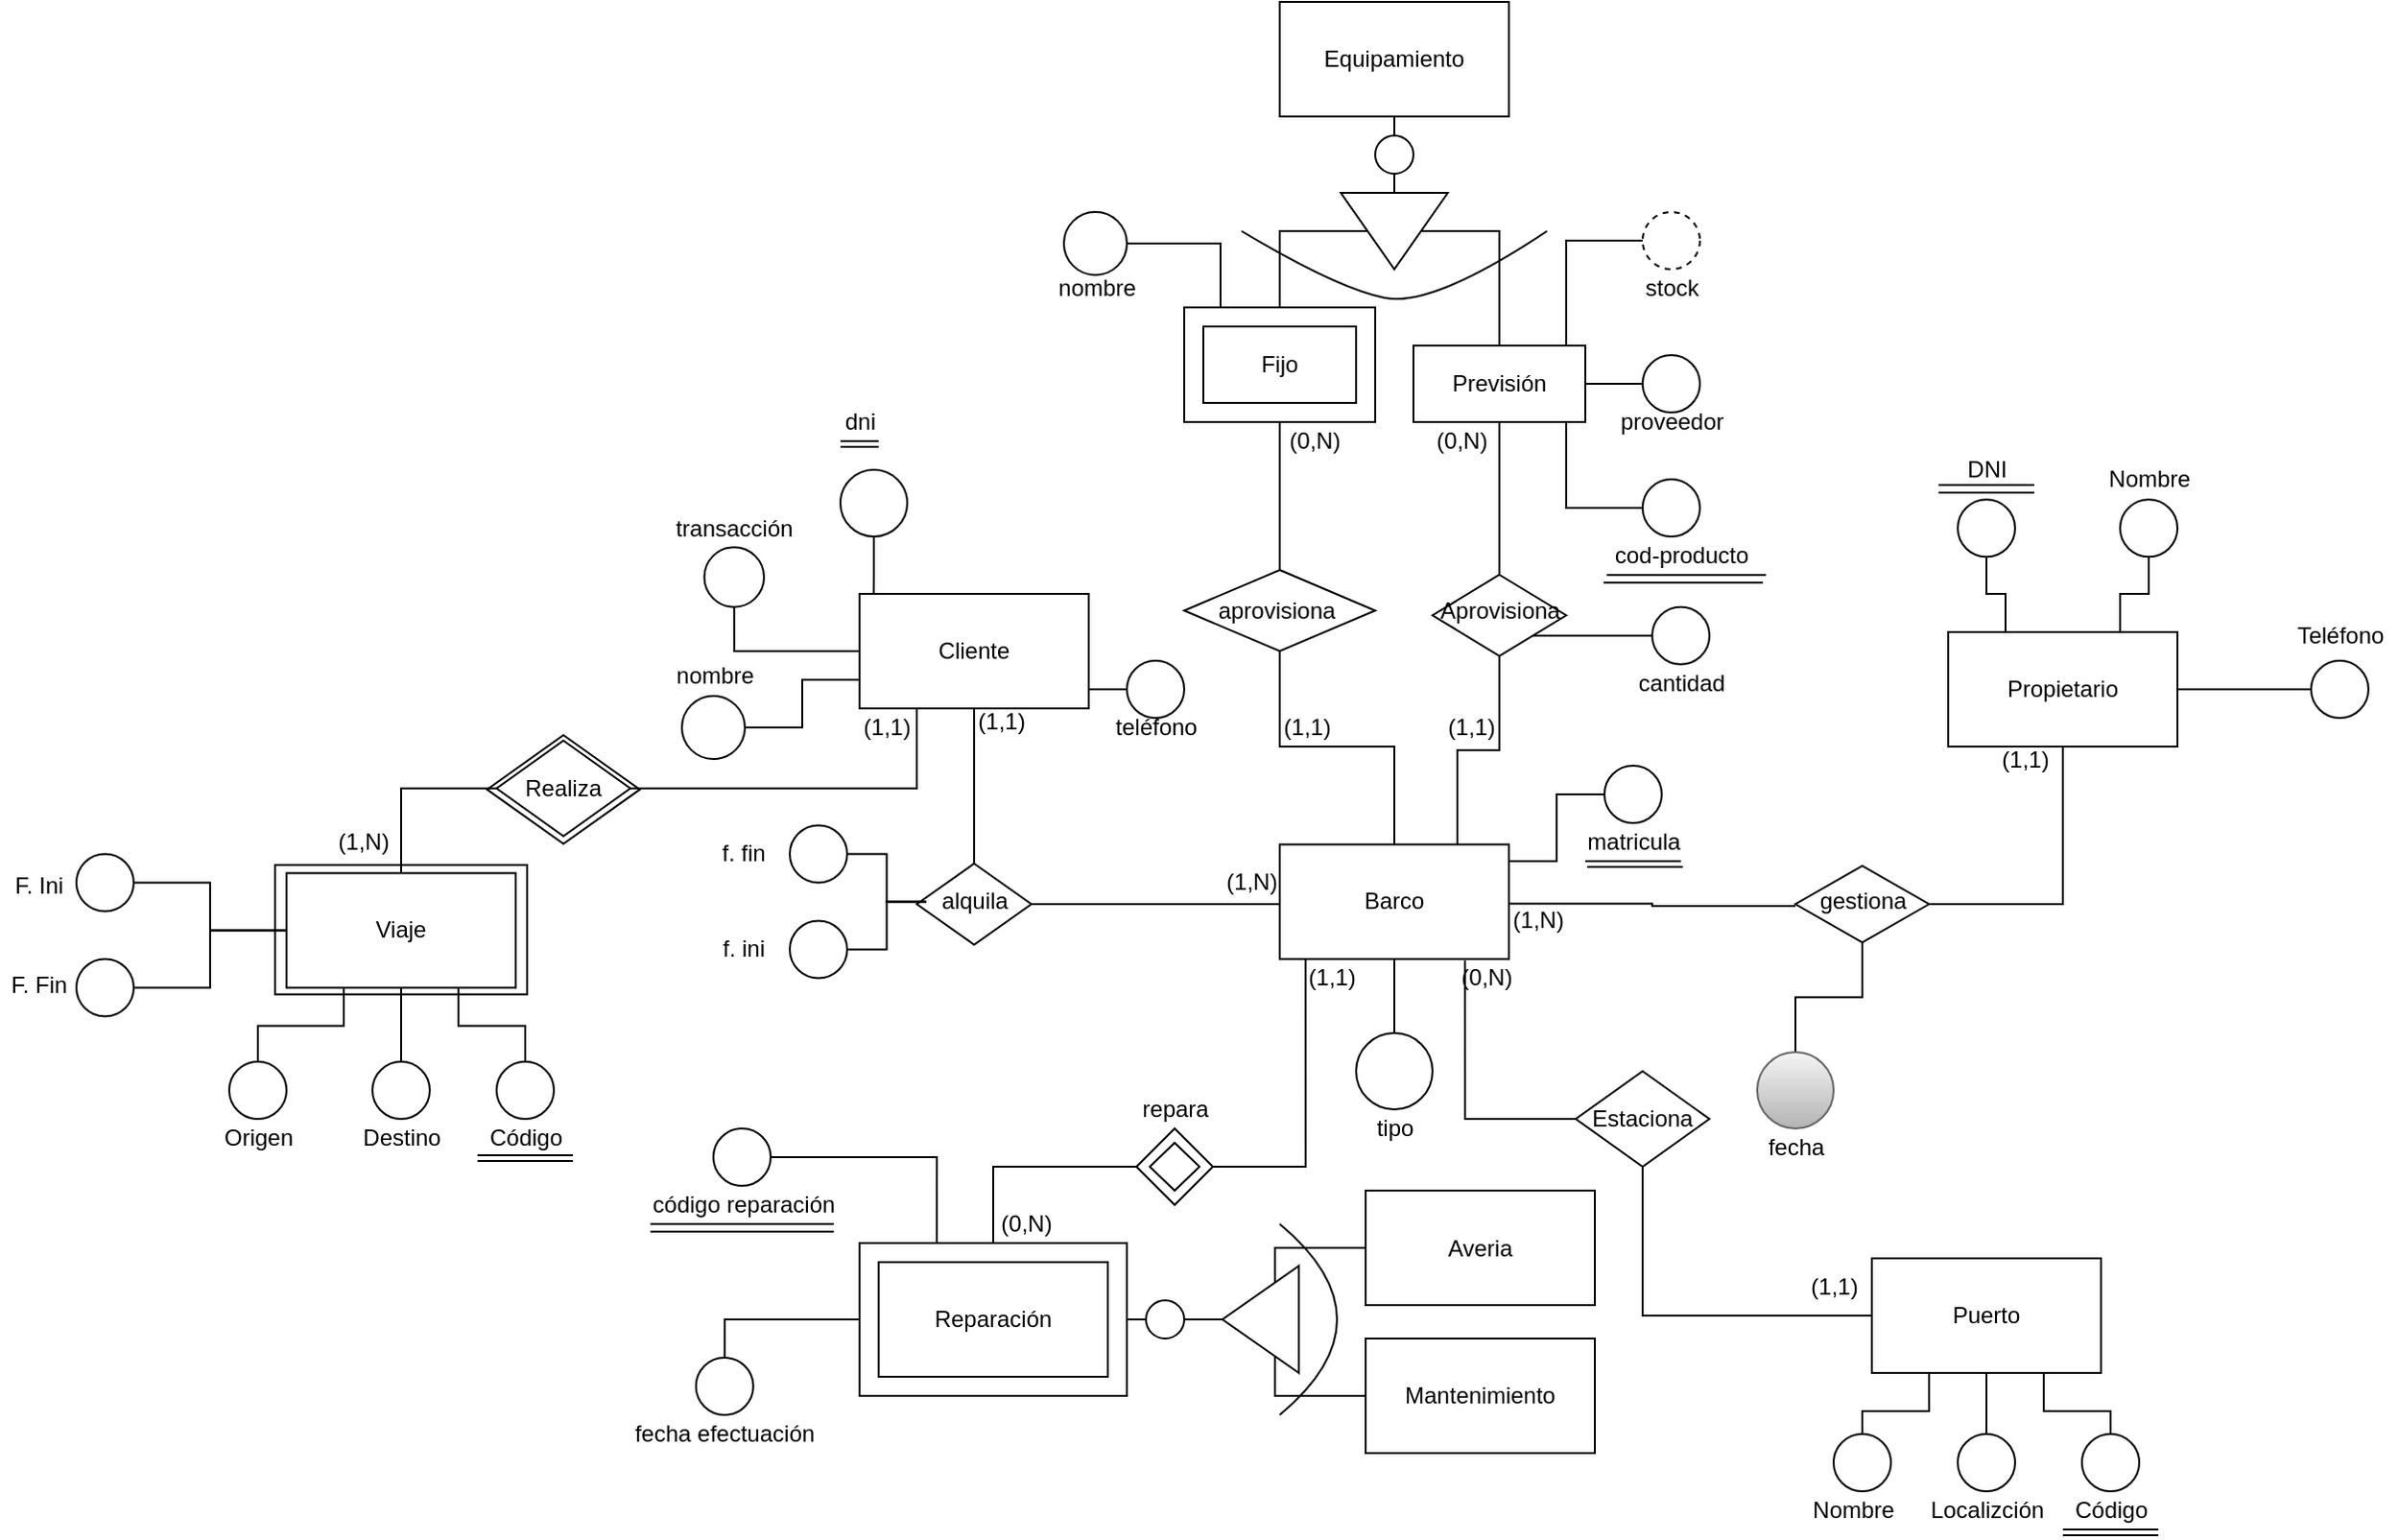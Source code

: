 <mxfile version="13.8.8" type="device"><diagram id="V2XY22XSM2GzFOpsWh5g" name="Page-1"><mxGraphModel dx="2377" dy="866" grid="1" gridSize="10" guides="1" tooltips="1" connect="1" arrows="1" fold="1" page="1" pageScale="1" pageWidth="827" pageHeight="1169" math="0" shadow="0"><root><mxCell id="0"/><mxCell id="1" parent="0"/><mxCell id="9GlWqDFiv52rF68RGusp-55" style="edgeStyle=orthogonalEdgeStyle;rounded=0;orthogonalLoop=1;jettySize=auto;html=1;entryX=0;entryY=0.5;entryDx=0;entryDy=0;endArrow=none;endFill=0;" parent="1" source="9GlWqDFiv52rF68RGusp-1" target="9GlWqDFiv52rF68RGusp-49" edge="1"><mxGeometry relative="1" as="geometry"><Array as="points"><mxPoint x="485" y="530"/><mxPoint x="485" y="495"/></Array></mxGeometry></mxCell><mxCell id="OhiKnEUYNvz8X-jeGnXg-2" style="edgeStyle=orthogonalEdgeStyle;rounded=0;orthogonalLoop=1;jettySize=auto;html=1;entryX=0.5;entryY=1;entryDx=0;entryDy=0;endArrow=none;endFill=0;" edge="1" parent="1"><mxGeometry relative="1" as="geometry"><mxPoint x="460" y="552.3" as="sourcePoint"/><mxPoint x="610" y="553.5" as="targetPoint"/><Array as="points"><mxPoint x="535" y="552"/><mxPoint x="535" y="554"/></Array></mxGeometry></mxCell><mxCell id="OhiKnEUYNvz8X-jeGnXg-5" style="edgeStyle=orthogonalEdgeStyle;rounded=0;orthogonalLoop=1;jettySize=auto;html=1;entryX=1;entryY=0.5;entryDx=0;entryDy=0;endArrow=none;endFill=0;" edge="1" parent="1" source="9GlWqDFiv52rF68RGusp-1" target="9GlWqDFiv52rF68RGusp-76"><mxGeometry relative="1" as="geometry"><Array as="points"><mxPoint x="275" y="553"/></Array></mxGeometry></mxCell><mxCell id="9GlWqDFiv52rF68RGusp-1" value="Barco" style="rounded=0;whiteSpace=wrap;html=1;" parent="1" vertex="1"><mxGeometry x="340" y="521.25" width="120" height="60" as="geometry"/></mxCell><mxCell id="9GlWqDFiv52rF68RGusp-11" style="edgeStyle=orthogonalEdgeStyle;rounded=0;orthogonalLoop=1;jettySize=auto;html=1;entryX=0;entryY=0.5;entryDx=0;entryDy=0;endArrow=none;endFill=0;" parent="1" source="9GlWqDFiv52rF68RGusp-4" target="9GlWqDFiv52rF68RGusp-9" edge="1"><mxGeometry relative="1" as="geometry"/></mxCell><mxCell id="9GlWqDFiv52rF68RGusp-4" value="Equipamiento" style="rounded=0;whiteSpace=wrap;html=1;" parent="1" vertex="1"><mxGeometry x="340" y="80" width="120" height="60" as="geometry"/></mxCell><mxCell id="9GlWqDFiv52rF68RGusp-5" value="Fijo" style="rounded=0;whiteSpace=wrap;html=1;" parent="1" vertex="1"><mxGeometry x="300" y="250" width="80" height="40" as="geometry"/></mxCell><mxCell id="9GlWqDFiv52rF68RGusp-25" style="edgeStyle=orthogonalEdgeStyle;curved=1;rounded=0;orthogonalLoop=1;jettySize=auto;html=1;entryX=0;entryY=0.5;entryDx=0;entryDy=0;endArrow=none;endFill=0;" parent="1" source="9GlWqDFiv52rF68RGusp-6" target="9GlWqDFiv52rF68RGusp-20" edge="1"><mxGeometry relative="1" as="geometry"/></mxCell><mxCell id="9GlWqDFiv52rF68RGusp-30" style="edgeStyle=orthogonalEdgeStyle;rounded=0;orthogonalLoop=1;jettySize=auto;html=1;entryX=0;entryY=0.5;entryDx=0;entryDy=0;endArrow=none;endFill=0;" parent="1" source="9GlWqDFiv52rF68RGusp-6" target="9GlWqDFiv52rF68RGusp-27" edge="1"><mxGeometry relative="1" as="geometry"><Array as="points"><mxPoint x="490" y="345"/></Array></mxGeometry></mxCell><mxCell id="9GlWqDFiv52rF68RGusp-40" style="edgeStyle=orthogonalEdgeStyle;rounded=0;orthogonalLoop=1;jettySize=auto;html=1;entryX=0.5;entryY=0;entryDx=0;entryDy=0;endArrow=none;endFill=0;" parent="1" source="9GlWqDFiv52rF68RGusp-6" target="9GlWqDFiv52rF68RGusp-38" edge="1"><mxGeometry relative="1" as="geometry"/></mxCell><mxCell id="9GlWqDFiv52rF68RGusp-6" value="Previsión" style="rounded=0;whiteSpace=wrap;html=1;" parent="1" vertex="1"><mxGeometry x="410" y="260" width="90" height="40" as="geometry"/></mxCell><mxCell id="9GlWqDFiv52rF68RGusp-69" style="edgeStyle=orthogonalEdgeStyle;rounded=0;orthogonalLoop=1;jettySize=auto;html=1;entryX=0.5;entryY=0;entryDx=0;entryDy=0;endArrow=none;endFill=0;" parent="1" source="9GlWqDFiv52rF68RGusp-7" target="9GlWqDFiv52rF68RGusp-68" edge="1"><mxGeometry relative="1" as="geometry"/></mxCell><mxCell id="9GlWqDFiv52rF68RGusp-7" value="" style="rounded=0;whiteSpace=wrap;html=1;fillColor=none;" parent="1" vertex="1"><mxGeometry x="290" y="240" width="100" height="60" as="geometry"/></mxCell><mxCell id="9GlWqDFiv52rF68RGusp-12" style="edgeStyle=orthogonalEdgeStyle;rounded=0;orthogonalLoop=1;jettySize=auto;html=1;exitX=0.5;exitY=1;exitDx=0;exitDy=0;entryX=0.5;entryY=0;entryDx=0;entryDy=0;endArrow=none;endFill=0;" parent="1" source="9GlWqDFiv52rF68RGusp-9" target="9GlWqDFiv52rF68RGusp-7" edge="1"><mxGeometry relative="1" as="geometry"><Array as="points"><mxPoint x="340" y="200"/></Array></mxGeometry></mxCell><mxCell id="9GlWqDFiv52rF68RGusp-14" style="edgeStyle=orthogonalEdgeStyle;rounded=0;orthogonalLoop=1;jettySize=auto;html=1;entryX=0.5;entryY=0;entryDx=0;entryDy=0;endArrow=none;endFill=0;" parent="1" source="9GlWqDFiv52rF68RGusp-9" target="9GlWqDFiv52rF68RGusp-6" edge="1"><mxGeometry relative="1" as="geometry"><Array as="points"><mxPoint x="455" y="200"/></Array></mxGeometry></mxCell><mxCell id="9GlWqDFiv52rF68RGusp-9" value="" style="triangle;whiteSpace=wrap;html=1;fillColor=none;direction=south;" parent="1" vertex="1"><mxGeometry x="372" y="180" width="56" height="40" as="geometry"/></mxCell><mxCell id="9GlWqDFiv52rF68RGusp-16" value="" style="curved=1;endArrow=none;html=1;endFill=0;" parent="1" edge="1"><mxGeometry width="50" height="50" relative="1" as="geometry"><mxPoint x="320" y="200" as="sourcePoint"/><mxPoint x="480" y="200" as="targetPoint"/><Array as="points"><mxPoint x="370" y="230"/><mxPoint x="420" y="240"/></Array></mxGeometry></mxCell><mxCell id="9GlWqDFiv52rF68RGusp-17" value="" style="ellipse;whiteSpace=wrap;html=1;aspect=fixed;" parent="1" vertex="1"><mxGeometry x="390" y="150" width="20" height="20" as="geometry"/></mxCell><mxCell id="9GlWqDFiv52rF68RGusp-20" value="" style="ellipse;whiteSpace=wrap;html=1;aspect=fixed;" parent="1" vertex="1"><mxGeometry x="530" y="265" width="30" height="30" as="geometry"/></mxCell><mxCell id="9GlWqDFiv52rF68RGusp-26" value="proveedor" style="text;html=1;align=center;verticalAlign=middle;resizable=0;points=[];autosize=1;" parent="1" vertex="1"><mxGeometry x="510" y="290" width="70" height="20" as="geometry"/></mxCell><mxCell id="9GlWqDFiv52rF68RGusp-27" value="" style="ellipse;whiteSpace=wrap;html=1;aspect=fixed;" parent="1" vertex="1"><mxGeometry x="530" y="330" width="30" height="30" as="geometry"/></mxCell><mxCell id="9GlWqDFiv52rF68RGusp-31" value="cod-producto" style="text;html=1;align=center;verticalAlign=middle;resizable=0;points=[];autosize=1;" parent="1" vertex="1"><mxGeometry x="505" y="360" width="90" height="20" as="geometry"/></mxCell><mxCell id="9GlWqDFiv52rF68RGusp-32" value="" style="endArrow=none;html=1;exitX=0.069;exitY=1.007;exitDx=0;exitDy=0;exitPerimeter=0;entryX=0.996;entryY=1.007;entryDx=0;entryDy=0;entryPerimeter=0;" parent="1" source="9GlWqDFiv52rF68RGusp-31" target="9GlWqDFiv52rF68RGusp-31" edge="1"><mxGeometry width="50" height="50" relative="1" as="geometry"><mxPoint x="510" y="440" as="sourcePoint"/><mxPoint x="582" y="381" as="targetPoint"/></mxGeometry></mxCell><mxCell id="9GlWqDFiv52rF68RGusp-33" value="" style="endArrow=none;html=1;exitX=0.069;exitY=1.007;exitDx=0;exitDy=0;exitPerimeter=0;entryX=0.996;entryY=1.007;entryDx=0;entryDy=0;entryPerimeter=0;" parent="1" edge="1"><mxGeometry width="50" height="50" relative="1" as="geometry"><mxPoint x="509.57" y="384.14" as="sourcePoint"/><mxPoint x="593.0" y="384.14" as="targetPoint"/></mxGeometry></mxCell><mxCell id="9GlWqDFiv52rF68RGusp-35" style="edgeStyle=orthogonalEdgeStyle;rounded=0;orthogonalLoop=1;jettySize=auto;html=1;entryX=0.75;entryY=0;entryDx=0;entryDy=0;endArrow=none;endFill=0;" parent="1" source="9GlWqDFiv52rF68RGusp-34" target="9GlWqDFiv52rF68RGusp-6" edge="1"><mxGeometry relative="1" as="geometry"><Array as="points"><mxPoint x="490" y="205"/><mxPoint x="490" y="260"/></Array></mxGeometry></mxCell><mxCell id="9GlWqDFiv52rF68RGusp-34" value="" style="ellipse;whiteSpace=wrap;html=1;aspect=fixed;fillColor=none;dashed=1;" parent="1" vertex="1"><mxGeometry x="530" y="190" width="30" height="30" as="geometry"/></mxCell><mxCell id="9GlWqDFiv52rF68RGusp-37" value="stock" style="text;html=1;align=center;verticalAlign=middle;resizable=0;points=[];autosize=1;" parent="1" vertex="1"><mxGeometry x="525" y="220" width="40" height="20" as="geometry"/></mxCell><mxCell id="9GlWqDFiv52rF68RGusp-44" style="edgeStyle=orthogonalEdgeStyle;rounded=0;orthogonalLoop=1;jettySize=auto;html=1;entryX=0.775;entryY=0;entryDx=0;entryDy=0;entryPerimeter=0;endArrow=none;endFill=0;" parent="1" source="9GlWqDFiv52rF68RGusp-38" target="9GlWqDFiv52rF68RGusp-1" edge="1"><mxGeometry relative="1" as="geometry"/></mxCell><mxCell id="9GlWqDFiv52rF68RGusp-38" value="" style="rhombus;whiteSpace=wrap;html=1;rounded=0;shadow=0;glass=0;sketch=0;strokeWidth=1;fillColor=none;gradientColor=none;" parent="1" vertex="1"><mxGeometry x="420" y="380" width="70" height="42.5" as="geometry"/></mxCell><mxCell id="9GlWqDFiv52rF68RGusp-48" style="edgeStyle=orthogonalEdgeStyle;rounded=0;orthogonalLoop=1;jettySize=auto;html=1;entryX=1;entryY=1;entryDx=0;entryDy=0;endArrow=none;endFill=0;" parent="1" source="9GlWqDFiv52rF68RGusp-45" target="9GlWqDFiv52rF68RGusp-38" edge="1"><mxGeometry relative="1" as="geometry"/></mxCell><mxCell id="9GlWqDFiv52rF68RGusp-45" value="" style="ellipse;whiteSpace=wrap;html=1;aspect=fixed;fillColor=none;" parent="1" vertex="1"><mxGeometry x="535" y="396.88" width="30" height="30" as="geometry"/></mxCell><mxCell id="9GlWqDFiv52rF68RGusp-47" value="cantidad" style="text;html=1;align=center;verticalAlign=middle;resizable=0;points=[];autosize=1;" parent="1" vertex="1"><mxGeometry x="520" y="426.88" width="60" height="20" as="geometry"/></mxCell><mxCell id="9GlWqDFiv52rF68RGusp-49" value="" style="ellipse;whiteSpace=wrap;html=1;aspect=fixed;fillColor=none;" parent="1" vertex="1"><mxGeometry x="510" y="480" width="30" height="30" as="geometry"/></mxCell><mxCell id="9GlWqDFiv52rF68RGusp-50" value="matricula" style="text;html=1;align=center;verticalAlign=middle;resizable=0;points=[];autosize=1;" parent="1" vertex="1"><mxGeometry x="495" y="510" width="60" height="20" as="geometry"/></mxCell><mxCell id="9GlWqDFiv52rF68RGusp-53" value="" style="endArrow=none;html=1;" parent="1" edge="1"><mxGeometry width="50" height="50" relative="1" as="geometry"><mxPoint x="500" y="530" as="sourcePoint"/><mxPoint x="550" y="530" as="targetPoint"/></mxGeometry></mxCell><mxCell id="9GlWqDFiv52rF68RGusp-54" value="" style="endArrow=none;html=1;" parent="1" edge="1"><mxGeometry width="50" height="50" relative="1" as="geometry"><mxPoint x="501" y="533" as="sourcePoint"/><mxPoint x="551" y="533" as="targetPoint"/><Array as="points"><mxPoint x="521" y="533"/></Array></mxGeometry></mxCell><mxCell id="9GlWqDFiv52rF68RGusp-58" style="edgeStyle=orthogonalEdgeStyle;rounded=0;orthogonalLoop=1;jettySize=auto;html=1;entryX=0.5;entryY=1;entryDx=0;entryDy=0;endArrow=none;endFill=0;" parent="1" source="9GlWqDFiv52rF68RGusp-56" target="9GlWqDFiv52rF68RGusp-1" edge="1"><mxGeometry relative="1" as="geometry"/></mxCell><mxCell id="9GlWqDFiv52rF68RGusp-56" value="" style="ellipse;whiteSpace=wrap;html=1;aspect=fixed;fillColor=none;" parent="1" vertex="1"><mxGeometry x="380" y="620" width="40" height="40" as="geometry"/></mxCell><mxCell id="9GlWqDFiv52rF68RGusp-57" value="tipo" style="text;html=1;align=center;verticalAlign=middle;resizable=0;points=[];autosize=1;" parent="1" vertex="1"><mxGeometry x="385" y="660" width="30" height="20" as="geometry"/></mxCell><mxCell id="OhiKnEUYNvz8X-jeGnXg-1" style="edgeStyle=orthogonalEdgeStyle;rounded=0;orthogonalLoop=1;jettySize=auto;html=1;entryX=0.5;entryY=0;entryDx=0;entryDy=0;exitX=0.5;exitY=1;exitDx=0;exitDy=0;endArrow=none;endFill=0;" edge="1" parent="1" source="9GlWqDFiv52rF68RGusp-59" target="9GlWqDFiv52rF68RGusp-60"><mxGeometry relative="1" as="geometry"/></mxCell><mxCell id="OhiKnEUYNvz8X-jeGnXg-87" style="edgeStyle=orthogonalEdgeStyle;rounded=0;orthogonalLoop=1;jettySize=auto;html=1;entryX=0.5;entryY=1;entryDx=0;entryDy=0;endArrow=none;endFill=0;exitX=0.25;exitY=0;exitDx=0;exitDy=0;" edge="1" parent="1" source="9GlWqDFiv52rF68RGusp-59" target="OhiKnEUYNvz8X-jeGnXg-84"><mxGeometry relative="1" as="geometry"/></mxCell><mxCell id="OhiKnEUYNvz8X-jeGnXg-88" style="edgeStyle=orthogonalEdgeStyle;rounded=0;orthogonalLoop=1;jettySize=auto;html=1;entryX=0.5;entryY=1;entryDx=0;entryDy=0;endArrow=none;endFill=0;exitX=0.75;exitY=0;exitDx=0;exitDy=0;" edge="1" parent="1" source="9GlWqDFiv52rF68RGusp-59" target="OhiKnEUYNvz8X-jeGnXg-85"><mxGeometry relative="1" as="geometry"/></mxCell><mxCell id="OhiKnEUYNvz8X-jeGnXg-94" style="edgeStyle=orthogonalEdgeStyle;rounded=0;orthogonalLoop=1;jettySize=auto;html=1;entryX=0;entryY=0.5;entryDx=0;entryDy=0;endArrow=none;endFill=0;" edge="1" parent="1" source="9GlWqDFiv52rF68RGusp-59" target="OhiKnEUYNvz8X-jeGnXg-93"><mxGeometry relative="1" as="geometry"/></mxCell><mxCell id="9GlWqDFiv52rF68RGusp-59" value="Propietario" style="rounded=0;whiteSpace=wrap;html=1;" parent="1" vertex="1"><mxGeometry x="690" y="410" width="120" height="60" as="geometry"/></mxCell><mxCell id="9GlWqDFiv52rF68RGusp-60" value="" style="rhombus;whiteSpace=wrap;html=1;rounded=0;shadow=0;glass=0;sketch=0;strokeWidth=1;fillColor=none;gradientColor=none;direction=south;" parent="1" vertex="1"><mxGeometry x="610" y="532.5" width="70" height="40" as="geometry"/></mxCell><mxCell id="9GlWqDFiv52rF68RGusp-61" value="gestiona" style="text;html=1;align=center;verticalAlign=middle;resizable=0;points=[];autosize=1;" parent="1" vertex="1"><mxGeometry x="615" y="541.25" width="60" height="20" as="geometry"/></mxCell><mxCell id="9GlWqDFiv52rF68RGusp-64" style="edgeStyle=orthogonalEdgeStyle;rounded=0;orthogonalLoop=1;jettySize=auto;html=1;endArrow=none;endFill=0;" parent="1" source="9GlWqDFiv52rF68RGusp-63" target="9GlWqDFiv52rF68RGusp-60" edge="1"><mxGeometry relative="1" as="geometry"/></mxCell><mxCell id="9GlWqDFiv52rF68RGusp-63" value="" style="ellipse;whiteSpace=wrap;html=1;aspect=fixed;fillColor=#f5f5f5;strokeColor=#666666;gradientColor=#b3b3b3;" parent="1" vertex="1"><mxGeometry x="590" y="630" width="40" height="40" as="geometry"/></mxCell><mxCell id="9GlWqDFiv52rF68RGusp-65" value="fecha" style="text;html=1;align=center;verticalAlign=middle;resizable=0;points=[];autosize=1;" parent="1" vertex="1"><mxGeometry x="590" y="670" width="40" height="20" as="geometry"/></mxCell><mxCell id="9GlWqDFiv52rF68RGusp-70" style="edgeStyle=orthogonalEdgeStyle;rounded=0;orthogonalLoop=1;jettySize=auto;html=1;entryX=0.5;entryY=0;entryDx=0;entryDy=0;endArrow=none;endFill=0;" parent="1" source="9GlWqDFiv52rF68RGusp-68" target="9GlWqDFiv52rF68RGusp-1" edge="1"><mxGeometry relative="1" as="geometry"><Array as="points"><mxPoint x="340" y="470"/><mxPoint x="400" y="470"/></Array></mxGeometry></mxCell><mxCell id="9GlWqDFiv52rF68RGusp-68" value="" style="rhombus;whiteSpace=wrap;html=1;rounded=0;shadow=0;glass=0;sketch=0;strokeWidth=1;fillColor=none;gradientColor=none;" parent="1" vertex="1"><mxGeometry x="290" y="377.5" width="100" height="42.5" as="geometry"/></mxCell><mxCell id="9GlWqDFiv52rF68RGusp-71" value="aprovisiona" style="text;html=1;align=center;verticalAlign=middle;resizable=0;points=[];autosize=1;" parent="1" vertex="1"><mxGeometry x="298" y="388.75" width="80" height="20" as="geometry"/></mxCell><mxCell id="9GlWqDFiv52rF68RGusp-89" style="edgeStyle=orthogonalEdgeStyle;rounded=0;orthogonalLoop=1;jettySize=auto;html=1;entryX=0.5;entryY=1;entryDx=0;entryDy=0;endArrow=none;endFill=0;" parent="1" source="9GlWqDFiv52rF68RGusp-75" target="9GlWqDFiv52rF68RGusp-88" edge="1"><mxGeometry relative="1" as="geometry"/></mxCell><mxCell id="OhiKnEUYNvz8X-jeGnXg-6" style="edgeStyle=orthogonalEdgeStyle;rounded=0;orthogonalLoop=1;jettySize=auto;html=1;entryX=0.5;entryY=0;entryDx=0;entryDy=0;endArrow=none;endFill=0;" edge="1" parent="1" source="9GlWqDFiv52rF68RGusp-75" target="9GlWqDFiv52rF68RGusp-76"><mxGeometry relative="1" as="geometry"/></mxCell><mxCell id="9GlWqDFiv52rF68RGusp-75" value="Cliente" style="rounded=0;whiteSpace=wrap;html=1;fillColor=#ffffff;" parent="1" vertex="1"><mxGeometry x="120" y="390" width="120" height="60" as="geometry"/></mxCell><mxCell id="9GlWqDFiv52rF68RGusp-76" value="" style="rhombus;whiteSpace=wrap;html=1;rounded=0;shadow=0;glass=0;sketch=0;strokeWidth=1;fillColor=none;gradientColor=none;" parent="1" vertex="1"><mxGeometry x="150" y="531.25" width="60" height="42.5" as="geometry"/></mxCell><mxCell id="OhiKnEUYNvz8X-jeGnXg-7" style="edgeStyle=orthogonalEdgeStyle;rounded=0;orthogonalLoop=1;jettySize=auto;html=1;entryX=1;entryY=0.5;entryDx=0;entryDy=0;endArrow=none;endFill=0;" edge="1" parent="1" source="9GlWqDFiv52rF68RGusp-81" target="9GlWqDFiv52rF68RGusp-83"><mxGeometry relative="1" as="geometry"/></mxCell><mxCell id="OhiKnEUYNvz8X-jeGnXg-8" style="edgeStyle=orthogonalEdgeStyle;rounded=0;orthogonalLoop=1;jettySize=auto;html=1;entryX=1;entryY=0.5;entryDx=0;entryDy=0;endArrow=none;endFill=0;" edge="1" parent="1" source="9GlWqDFiv52rF68RGusp-81" target="9GlWqDFiv52rF68RGusp-82"><mxGeometry relative="1" as="geometry"/></mxCell><mxCell id="9GlWqDFiv52rF68RGusp-81" value="alquila" style="text;html=1;align=center;verticalAlign=middle;resizable=0;points=[];autosize=1;" parent="1" vertex="1"><mxGeometry x="155" y="541.25" width="50" height="20" as="geometry"/></mxCell><mxCell id="9GlWqDFiv52rF68RGusp-82" value="" style="ellipse;whiteSpace=wrap;html=1;aspect=fixed;fillColor=#ffffff;" parent="1" vertex="1"><mxGeometry x="83.5" y="561.25" width="30" height="30" as="geometry"/></mxCell><mxCell id="9GlWqDFiv52rF68RGusp-83" value="" style="ellipse;whiteSpace=wrap;html=1;aspect=fixed;fillColor=#ffffff;" parent="1" vertex="1"><mxGeometry x="83.5" y="511.25" width="30" height="30" as="geometry"/></mxCell><mxCell id="9GlWqDFiv52rF68RGusp-86" value="f. ini" style="text;html=1;align=center;verticalAlign=middle;resizable=0;points=[];autosize=1;" parent="1" vertex="1"><mxGeometry x="38.5" y="566.25" width="40" height="20" as="geometry"/></mxCell><mxCell id="9GlWqDFiv52rF68RGusp-87" value="f. fin" style="text;html=1;align=center;verticalAlign=middle;resizable=0;points=[];autosize=1;" parent="1" vertex="1"><mxGeometry x="38.5" y="516.25" width="40" height="20" as="geometry"/></mxCell><mxCell id="9GlWqDFiv52rF68RGusp-88" value="" style="ellipse;whiteSpace=wrap;html=1;aspect=fixed;fillColor=#ffffff;" parent="1" vertex="1"><mxGeometry x="38.75" y="365.63" width="31.25" height="31.25" as="geometry"/></mxCell><mxCell id="9GlWqDFiv52rF68RGusp-90" value="transacción" style="text;html=1;align=center;verticalAlign=middle;resizable=0;points=[];autosize=1;" parent="1" vertex="1"><mxGeometry x="14.38" y="345.63" width="80" height="20" as="geometry"/></mxCell><mxCell id="9GlWqDFiv52rF68RGusp-94" style="edgeStyle=orthogonalEdgeStyle;rounded=0;orthogonalLoop=1;jettySize=auto;html=1;endArrow=none;endFill=0;entryX=0.062;entryY=-0.007;entryDx=0;entryDy=0;entryPerimeter=0;" parent="1" source="9GlWqDFiv52rF68RGusp-91" target="9GlWqDFiv52rF68RGusp-75" edge="1"><mxGeometry relative="1" as="geometry"/></mxCell><mxCell id="9GlWqDFiv52rF68RGusp-91" value="" style="ellipse;whiteSpace=wrap;html=1;aspect=fixed;fillColor=#ffffff;" parent="1" vertex="1"><mxGeometry x="110" y="325" width="35" height="35" as="geometry"/></mxCell><mxCell id="9GlWqDFiv52rF68RGusp-95" value="dni" style="text;html=1;align=center;verticalAlign=middle;resizable=0;points=[];autosize=1;" parent="1" vertex="1"><mxGeometry x="105" y="290" width="30" height="20" as="geometry"/></mxCell><mxCell id="9GlWqDFiv52rF68RGusp-96" value="" style="endArrow=none;html=1;" parent="1" edge="1"><mxGeometry width="50" height="50" relative="1" as="geometry"><mxPoint x="110" y="310" as="sourcePoint"/><mxPoint x="130" y="310" as="targetPoint"/></mxGeometry></mxCell><mxCell id="9GlWqDFiv52rF68RGusp-98" value="" style="endArrow=none;html=1;" parent="1" edge="1"><mxGeometry width="50" height="50" relative="1" as="geometry"><mxPoint x="110" y="313" as="sourcePoint"/><mxPoint x="130" y="313" as="targetPoint"/></mxGeometry></mxCell><mxCell id="9GlWqDFiv52rF68RGusp-100" style="edgeStyle=orthogonalEdgeStyle;rounded=0;orthogonalLoop=1;jettySize=auto;html=1;entryX=0;entryY=0.75;entryDx=0;entryDy=0;endArrow=none;endFill=0;" parent="1" source="9GlWqDFiv52rF68RGusp-99" target="9GlWqDFiv52rF68RGusp-75" edge="1"><mxGeometry relative="1" as="geometry"/></mxCell><mxCell id="9GlWqDFiv52rF68RGusp-99" value="" style="ellipse;whiteSpace=wrap;html=1;aspect=fixed;fillColor=#ffffff;" parent="1" vertex="1"><mxGeometry x="27" y="443.5" width="33" height="33" as="geometry"/></mxCell><mxCell id="9GlWqDFiv52rF68RGusp-101" value="nombre" style="text;html=1;align=center;verticalAlign=middle;resizable=0;points=[];autosize=1;" parent="1" vertex="1"><mxGeometry x="14.38" y="422.5" width="60" height="20" as="geometry"/></mxCell><mxCell id="9GlWqDFiv52rF68RGusp-104" style="edgeStyle=orthogonalEdgeStyle;rounded=0;orthogonalLoop=1;jettySize=auto;html=1;entryX=1;entryY=0.5;entryDx=0;entryDy=0;endArrow=none;endFill=0;" parent="1" source="9GlWqDFiv52rF68RGusp-102" target="9GlWqDFiv52rF68RGusp-75" edge="1"><mxGeometry relative="1" as="geometry"/></mxCell><mxCell id="9GlWqDFiv52rF68RGusp-102" value="" style="ellipse;whiteSpace=wrap;html=1;aspect=fixed;fillColor=#ffffff;" parent="1" vertex="1"><mxGeometry x="260" y="425" width="30" height="30" as="geometry"/></mxCell><mxCell id="9GlWqDFiv52rF68RGusp-105" value="teléfono" style="text;html=1;align=center;verticalAlign=middle;resizable=0;points=[];autosize=1;" parent="1" vertex="1"><mxGeometry x="245" y="450" width="60" height="20" as="geometry"/></mxCell><mxCell id="9GlWqDFiv52rF68RGusp-107" style="edgeStyle=orthogonalEdgeStyle;rounded=0;orthogonalLoop=1;jettySize=auto;html=1;entryX=0.19;entryY=0;entryDx=0;entryDy=0;entryPerimeter=0;endArrow=none;endFill=0;" parent="1" source="9GlWqDFiv52rF68RGusp-106" target="9GlWqDFiv52rF68RGusp-7" edge="1"><mxGeometry relative="1" as="geometry"/></mxCell><mxCell id="9GlWqDFiv52rF68RGusp-106" value="" style="ellipse;whiteSpace=wrap;html=1;aspect=fixed;fillColor=#ffffff;" parent="1" vertex="1"><mxGeometry x="227" y="190" width="33" height="33" as="geometry"/></mxCell><mxCell id="9GlWqDFiv52rF68RGusp-108" value="nombre" style="text;html=1;align=center;verticalAlign=middle;resizable=0;points=[];autosize=1;" parent="1" vertex="1"><mxGeometry x="213.5" y="220" width="60" height="20" as="geometry"/></mxCell><mxCell id="9GlWqDFiv52rF68RGusp-109" value="Reparación" style="rounded=0;whiteSpace=wrap;html=1;fillColor=#ffffff;" parent="1" vertex="1"><mxGeometry x="130" y="740" width="120" height="60" as="geometry"/></mxCell><mxCell id="9GlWqDFiv52rF68RGusp-113" style="edgeStyle=orthogonalEdgeStyle;rounded=0;orthogonalLoop=1;jettySize=auto;html=1;entryX=0.113;entryY=0.995;entryDx=0;entryDy=0;entryPerimeter=0;endArrow=none;endFill=0;" parent="1" source="9GlWqDFiv52rF68RGusp-111" target="9GlWqDFiv52rF68RGusp-1" edge="1"><mxGeometry relative="1" as="geometry"/></mxCell><mxCell id="9GlWqDFiv52rF68RGusp-114" style="edgeStyle=orthogonalEdgeStyle;rounded=0;orthogonalLoop=1;jettySize=auto;html=1;entryX=0.5;entryY=0;entryDx=0;entryDy=0;endArrow=none;endFill=0;" parent="1" source="9GlWqDFiv52rF68RGusp-111" target="9GlWqDFiv52rF68RGusp-115" edge="1"><mxGeometry relative="1" as="geometry"><Array as="points"><mxPoint x="190" y="690"/></Array></mxGeometry></mxCell><mxCell id="9GlWqDFiv52rF68RGusp-111" value="" style="rhombus;whiteSpace=wrap;html=1;fillColor=#ffffff;" parent="1" vertex="1"><mxGeometry x="265" y="670" width="40" height="40" as="geometry"/></mxCell><mxCell id="9GlWqDFiv52rF68RGusp-124" style="edgeStyle=orthogonalEdgeStyle;rounded=0;orthogonalLoop=1;jettySize=auto;html=1;entryX=0.5;entryY=0;entryDx=0;entryDy=0;endArrow=none;endFill=0;" parent="1" source="9GlWqDFiv52rF68RGusp-115" target="9GlWqDFiv52rF68RGusp-123" edge="1"><mxGeometry relative="1" as="geometry"/></mxCell><mxCell id="9GlWqDFiv52rF68RGusp-130" style="edgeStyle=orthogonalEdgeStyle;rounded=0;orthogonalLoop=1;jettySize=auto;html=1;entryX=0;entryY=0.5;entryDx=0;entryDy=0;endArrow=none;endFill=0;" parent="1" source="9GlWqDFiv52rF68RGusp-132" target="9GlWqDFiv52rF68RGusp-128" edge="1"><mxGeometry relative="1" as="geometry"/></mxCell><mxCell id="9GlWqDFiv52rF68RGusp-131" style="edgeStyle=orthogonalEdgeStyle;rounded=0;orthogonalLoop=1;jettySize=auto;html=1;entryX=0;entryY=0.5;entryDx=0;entryDy=0;endArrow=none;endFill=0;" parent="1" source="9GlWqDFiv52rF68RGusp-132" target="9GlWqDFiv52rF68RGusp-129" edge="1"><mxGeometry relative="1" as="geometry"/></mxCell><mxCell id="9GlWqDFiv52rF68RGusp-115" value="" style="rounded=0;whiteSpace=wrap;html=1;fillColor=none;" parent="1" vertex="1"><mxGeometry x="120" y="730" width="140" height="80" as="geometry"/></mxCell><mxCell id="9GlWqDFiv52rF68RGusp-116" value="" style="rhombus;whiteSpace=wrap;html=1;fillColor=none;" parent="1" vertex="1"><mxGeometry x="272" y="677.5" width="26" height="25" as="geometry"/></mxCell><mxCell id="9GlWqDFiv52rF68RGusp-117" value="repara" style="text;html=1;align=center;verticalAlign=middle;resizable=0;points=[];autosize=1;" parent="1" vertex="1"><mxGeometry x="260" y="650" width="50" height="20" as="geometry"/></mxCell><mxCell id="9GlWqDFiv52rF68RGusp-119" style="edgeStyle=orthogonalEdgeStyle;rounded=0;orthogonalLoop=1;jettySize=auto;html=1;endArrow=none;endFill=0;entryX=0.289;entryY=0.003;entryDx=0;entryDy=0;entryPerimeter=0;" parent="1" source="9GlWqDFiv52rF68RGusp-118" target="9GlWqDFiv52rF68RGusp-115" edge="1"><mxGeometry relative="1" as="geometry"><mxPoint x="160" y="731" as="targetPoint"/></mxGeometry></mxCell><mxCell id="9GlWqDFiv52rF68RGusp-118" value="" style="ellipse;whiteSpace=wrap;html=1;aspect=fixed;fillColor=none;" parent="1" vertex="1"><mxGeometry x="43.5" y="670" width="30" height="30" as="geometry"/></mxCell><mxCell id="9GlWqDFiv52rF68RGusp-120" value="código reparación" style="text;html=1;align=center;verticalAlign=middle;resizable=0;points=[];autosize=1;" parent="1" vertex="1"><mxGeometry x="3.5" y="700" width="110" height="20" as="geometry"/></mxCell><mxCell id="9GlWqDFiv52rF68RGusp-121" value="" style="endArrow=none;html=1;" parent="1" edge="1"><mxGeometry width="50" height="50" relative="1" as="geometry"><mxPoint x="10.5" y="720" as="sourcePoint"/><mxPoint x="106.5" y="720" as="targetPoint"/></mxGeometry></mxCell><mxCell id="9GlWqDFiv52rF68RGusp-122" value="" style="endArrow=none;html=1;" parent="1" edge="1"><mxGeometry width="50" height="50" relative="1" as="geometry"><mxPoint x="10.5" y="724" as="sourcePoint"/><mxPoint x="106.5" y="724" as="targetPoint"/></mxGeometry></mxCell><mxCell id="9GlWqDFiv52rF68RGusp-123" value="" style="ellipse;whiteSpace=wrap;html=1;aspect=fixed;fillColor=none;" parent="1" vertex="1"><mxGeometry x="34.38" y="790" width="30" height="30" as="geometry"/></mxCell><mxCell id="9GlWqDFiv52rF68RGusp-127" value="fecha efectuación" style="text;html=1;align=center;verticalAlign=middle;resizable=0;points=[];autosize=1;" parent="1" vertex="1"><mxGeometry x="-5.62" y="820" width="110" height="20" as="geometry"/></mxCell><mxCell id="9GlWqDFiv52rF68RGusp-128" value="Averia" style="rounded=0;whiteSpace=wrap;html=1;" parent="1" vertex="1"><mxGeometry x="385" y="702.5" width="120" height="60" as="geometry"/></mxCell><mxCell id="9GlWqDFiv52rF68RGusp-129" value="Mantenimiento" style="rounded=0;whiteSpace=wrap;html=1;" parent="1" vertex="1"><mxGeometry x="385" y="780" width="120" height="60" as="geometry"/></mxCell><mxCell id="9GlWqDFiv52rF68RGusp-133" style="edgeStyle=orthogonalEdgeStyle;rounded=0;orthogonalLoop=1;jettySize=auto;html=1;entryX=0;entryY=0.5;entryDx=0;entryDy=0;endArrow=none;endFill=0;" parent="1" source="9GlWqDFiv52rF68RGusp-115" target="9GlWqDFiv52rF68RGusp-132" edge="1"><mxGeometry relative="1" as="geometry"><mxPoint x="260" y="770.0" as="sourcePoint"/><mxPoint x="360" y="810" as="targetPoint"/><Array as="points"><mxPoint x="260" y="770"/><mxPoint x="260" y="770"/></Array></mxGeometry></mxCell><mxCell id="9GlWqDFiv52rF68RGusp-132" value="" style="ellipse;whiteSpace=wrap;html=1;aspect=fixed;" parent="1" vertex="1"><mxGeometry x="270" y="760" width="20" height="20" as="geometry"/></mxCell><mxCell id="9GlWqDFiv52rF68RGusp-134" style="edgeStyle=orthogonalEdgeStyle;rounded=0;orthogonalLoop=1;jettySize=auto;html=1;entryX=0;entryY=0.5;entryDx=0;entryDy=0;endArrow=none;endFill=0;" parent="1" source="9GlWqDFiv52rF68RGusp-115" target="9GlWqDFiv52rF68RGusp-132" edge="1"><mxGeometry relative="1" as="geometry"><mxPoint x="260" y="770" as="sourcePoint"/><mxPoint x="385" y="732.5" as="targetPoint"/><Array as="points"><mxPoint x="270" y="770"/><mxPoint x="270" y="770"/></Array></mxGeometry></mxCell><mxCell id="9GlWqDFiv52rF68RGusp-135" value="" style="triangle;whiteSpace=wrap;html=1;direction=west;" parent="1" vertex="1"><mxGeometry x="310" y="742" width="40" height="56" as="geometry"/></mxCell><mxCell id="9GlWqDFiv52rF68RGusp-139" value="" style="curved=1;endArrow=none;html=1;endFill=0;" parent="1" edge="1"><mxGeometry width="50" height="50" relative="1" as="geometry"><mxPoint x="340" y="820" as="sourcePoint"/><mxPoint x="340" y="720" as="targetPoint"/><Array as="points"><mxPoint x="400" y="770"/></Array></mxGeometry></mxCell><mxCell id="OhiKnEUYNvz8X-jeGnXg-9" value="Aprovisiona" style="text;html=1;align=center;verticalAlign=middle;resizable=0;points=[];autosize=1;" vertex="1" parent="1"><mxGeometry x="415" y="388.75" width="80" height="20" as="geometry"/></mxCell><mxCell id="OhiKnEUYNvz8X-jeGnXg-37" style="edgeStyle=orthogonalEdgeStyle;rounded=0;orthogonalLoop=1;jettySize=auto;html=1;entryX=0.5;entryY=0;entryDx=0;entryDy=0;endArrow=none;endFill=0;exitX=0.25;exitY=1;exitDx=0;exitDy=0;" edge="1" parent="1" source="OhiKnEUYNvz8X-jeGnXg-10" target="OhiKnEUYNvz8X-jeGnXg-26"><mxGeometry relative="1" as="geometry"/></mxCell><mxCell id="OhiKnEUYNvz8X-jeGnXg-38" style="edgeStyle=orthogonalEdgeStyle;rounded=0;orthogonalLoop=1;jettySize=auto;html=1;entryX=0.5;entryY=0;entryDx=0;entryDy=0;endArrow=none;endFill=0;" edge="1" parent="1" source="OhiKnEUYNvz8X-jeGnXg-10" target="OhiKnEUYNvz8X-jeGnXg-27"><mxGeometry relative="1" as="geometry"/></mxCell><mxCell id="OhiKnEUYNvz8X-jeGnXg-39" style="edgeStyle=orthogonalEdgeStyle;rounded=0;orthogonalLoop=1;jettySize=auto;html=1;entryX=0.5;entryY=0;entryDx=0;entryDy=0;endArrow=none;endFill=0;exitX=0.75;exitY=1;exitDx=0;exitDy=0;" edge="1" parent="1" source="OhiKnEUYNvz8X-jeGnXg-10" target="OhiKnEUYNvz8X-jeGnXg-31"><mxGeometry relative="1" as="geometry"/></mxCell><mxCell id="OhiKnEUYNvz8X-jeGnXg-51" style="edgeStyle=orthogonalEdgeStyle;rounded=0;orthogonalLoop=1;jettySize=auto;html=1;entryX=0.5;entryY=1;entryDx=0;entryDy=0;endArrow=none;endFill=0;" edge="1" parent="1" source="OhiKnEUYNvz8X-jeGnXg-10" target="OhiKnEUYNvz8X-jeGnXg-22"><mxGeometry relative="1" as="geometry"/></mxCell><mxCell id="OhiKnEUYNvz8X-jeGnXg-10" value="Puerto" style="rounded=0;whiteSpace=wrap;html=1;" vertex="1" parent="1"><mxGeometry x="650" y="738" width="120" height="60" as="geometry"/></mxCell><mxCell id="OhiKnEUYNvz8X-jeGnXg-11" value="(0,N)" style="text;html=1;align=center;verticalAlign=middle;resizable=0;points=[];autosize=1;" vertex="1" parent="1"><mxGeometry x="338" y="300" width="40" height="20" as="geometry"/></mxCell><mxCell id="OhiKnEUYNvz8X-jeGnXg-12" value="(0,N)" style="text;html=1;align=center;verticalAlign=middle;resizable=0;points=[];autosize=1;" vertex="1" parent="1"><mxGeometry x="415" y="300" width="40" height="20" as="geometry"/></mxCell><mxCell id="OhiKnEUYNvz8X-jeGnXg-13" value="(1,1)" style="text;html=1;align=center;verticalAlign=middle;resizable=0;points=[];autosize=1;" vertex="1" parent="1"><mxGeometry x="334" y="450" width="40" height="20" as="geometry"/></mxCell><mxCell id="OhiKnEUYNvz8X-jeGnXg-14" value="(1,1)" style="text;html=1;align=center;verticalAlign=middle;resizable=0;points=[];autosize=1;" vertex="1" parent="1"><mxGeometry x="420" y="450" width="40" height="20" as="geometry"/></mxCell><mxCell id="OhiKnEUYNvz8X-jeGnXg-15" value="(1,N)" style="text;html=1;align=center;verticalAlign=middle;resizable=0;points=[];autosize=1;" vertex="1" parent="1"><mxGeometry x="305" y="531.25" width="40" height="20" as="geometry"/></mxCell><mxCell id="OhiKnEUYNvz8X-jeGnXg-16" value="(1,1)" style="text;html=1;align=center;verticalAlign=middle;resizable=0;points=[];autosize=1;" vertex="1" parent="1"><mxGeometry x="173.5" y="446.88" width="40" height="20" as="geometry"/></mxCell><mxCell id="OhiKnEUYNvz8X-jeGnXg-17" value="(1,1)" style="text;html=1;align=center;verticalAlign=middle;resizable=0;points=[];autosize=1;" vertex="1" parent="1"><mxGeometry x="710" y="466.88" width="40" height="20" as="geometry"/></mxCell><mxCell id="OhiKnEUYNvz8X-jeGnXg-19" value="(1,N)" style="text;html=1;align=center;verticalAlign=middle;resizable=0;points=[];autosize=1;" vertex="1" parent="1"><mxGeometry x="455" y="551.25" width="40" height="20" as="geometry"/></mxCell><mxCell id="OhiKnEUYNvz8X-jeGnXg-20" value="(0,N)" style="text;html=1;align=center;verticalAlign=middle;resizable=0;points=[];autosize=1;" vertex="1" parent="1"><mxGeometry x="187" y="710" width="40" height="20" as="geometry"/></mxCell><mxCell id="OhiKnEUYNvz8X-jeGnXg-21" value="(1,1)" style="text;html=1;align=center;verticalAlign=middle;resizable=0;points=[];autosize=1;" vertex="1" parent="1"><mxGeometry x="347" y="581.25" width="40" height="20" as="geometry"/></mxCell><mxCell id="OhiKnEUYNvz8X-jeGnXg-23" style="edgeStyle=orthogonalEdgeStyle;rounded=0;orthogonalLoop=1;jettySize=auto;html=1;entryX=0.808;entryY=1.013;entryDx=0;entryDy=0;entryPerimeter=0;endArrow=none;endFill=0;" edge="1" parent="1" source="OhiKnEUYNvz8X-jeGnXg-22" target="9GlWqDFiv52rF68RGusp-1"><mxGeometry relative="1" as="geometry"/></mxCell><mxCell id="OhiKnEUYNvz8X-jeGnXg-22" value="Estaciona" style="rhombus;whiteSpace=wrap;html=1;" vertex="1" parent="1"><mxGeometry x="495" y="640" width="70" height="50" as="geometry"/></mxCell><mxCell id="OhiKnEUYNvz8X-jeGnXg-26" value="" style="ellipse;whiteSpace=wrap;html=1;aspect=fixed;fillColor=none;" vertex="1" parent="1"><mxGeometry x="630" y="830" width="30" height="30" as="geometry"/></mxCell><mxCell id="OhiKnEUYNvz8X-jeGnXg-27" value="" style="ellipse;whiteSpace=wrap;html=1;aspect=fixed;fillColor=none;" vertex="1" parent="1"><mxGeometry x="695" y="830" width="30" height="30" as="geometry"/></mxCell><mxCell id="OhiKnEUYNvz8X-jeGnXg-31" value="" style="ellipse;whiteSpace=wrap;html=1;aspect=fixed;fillColor=none;" vertex="1" parent="1"><mxGeometry x="760" y="830" width="30" height="30" as="geometry"/></mxCell><mxCell id="OhiKnEUYNvz8X-jeGnXg-35" value="Nombre" style="text;html=1;align=center;verticalAlign=middle;resizable=0;points=[];autosize=1;" vertex="1" parent="1"><mxGeometry x="610" y="860" width="60" height="20" as="geometry"/></mxCell><mxCell id="OhiKnEUYNvz8X-jeGnXg-36" value="Localizción" style="text;html=1;align=center;verticalAlign=middle;resizable=0;points=[];autosize=1;" vertex="1" parent="1"><mxGeometry x="675" y="860" width="70" height="20" as="geometry"/></mxCell><mxCell id="OhiKnEUYNvz8X-jeGnXg-41" value="Código" style="text;html=1;align=center;verticalAlign=middle;resizable=0;points=[];autosize=1;" vertex="1" parent="1"><mxGeometry x="750" y="860" width="50" height="20" as="geometry"/></mxCell><mxCell id="OhiKnEUYNvz8X-jeGnXg-46" value="" style="endArrow=none;html=1;" edge="1" parent="1"><mxGeometry width="50" height="50" relative="1" as="geometry"><mxPoint x="750" y="880" as="sourcePoint"/><mxPoint x="800" y="880" as="targetPoint"/><Array as="points"><mxPoint x="770" y="880"/></Array></mxGeometry></mxCell><mxCell id="OhiKnEUYNvz8X-jeGnXg-47" value="" style="endArrow=none;html=1;" edge="1" parent="1"><mxGeometry width="50" height="50" relative="1" as="geometry"><mxPoint x="750" y="883" as="sourcePoint"/><mxPoint x="800" y="883" as="targetPoint"/><Array as="points"><mxPoint x="770" y="883"/></Array></mxGeometry></mxCell><mxCell id="OhiKnEUYNvz8X-jeGnXg-48" value="(1,1)" style="text;html=1;align=center;verticalAlign=middle;resizable=0;points=[];autosize=1;" vertex="1" parent="1"><mxGeometry x="610" y="742.5" width="40" height="20" as="geometry"/></mxCell><mxCell id="OhiKnEUYNvz8X-jeGnXg-52" value="(0,N)" style="text;html=1;align=center;verticalAlign=middle;resizable=0;points=[];autosize=1;" vertex="1" parent="1"><mxGeometry x="428" y="581.25" width="40" height="20" as="geometry"/></mxCell><mxCell id="OhiKnEUYNvz8X-jeGnXg-59" style="edgeStyle=orthogonalEdgeStyle;rounded=0;orthogonalLoop=1;jettySize=auto;html=1;entryX=0;entryY=0.5;entryDx=0;entryDy=0;endArrow=none;endFill=0;" edge="1" parent="1" source="OhiKnEUYNvz8X-jeGnXg-53" target="OhiKnEUYNvz8X-jeGnXg-58"><mxGeometry relative="1" as="geometry"/></mxCell><mxCell id="OhiKnEUYNvz8X-jeGnXg-73" style="edgeStyle=orthogonalEdgeStyle;rounded=0;orthogonalLoop=1;jettySize=auto;html=1;entryX=1;entryY=0.5;entryDx=0;entryDy=0;endArrow=none;endFill=0;" edge="1" parent="1" source="OhiKnEUYNvz8X-jeGnXg-53" target="OhiKnEUYNvz8X-jeGnXg-71"><mxGeometry relative="1" as="geometry"/></mxCell><mxCell id="OhiKnEUYNvz8X-jeGnXg-74" style="edgeStyle=orthogonalEdgeStyle;rounded=0;orthogonalLoop=1;jettySize=auto;html=1;entryX=1;entryY=0.5;entryDx=0;entryDy=0;endArrow=none;endFill=0;" edge="1" parent="1" source="OhiKnEUYNvz8X-jeGnXg-53" target="OhiKnEUYNvz8X-jeGnXg-72"><mxGeometry relative="1" as="geometry"/></mxCell><mxCell id="OhiKnEUYNvz8X-jeGnXg-78" style="edgeStyle=orthogonalEdgeStyle;rounded=0;orthogonalLoop=1;jettySize=auto;html=1;entryX=0.5;entryY=0;entryDx=0;entryDy=0;endArrow=none;endFill=0;exitX=0.25;exitY=1;exitDx=0;exitDy=0;" edge="1" parent="1" source="OhiKnEUYNvz8X-jeGnXg-53" target="OhiKnEUYNvz8X-jeGnXg-63"><mxGeometry relative="1" as="geometry"/></mxCell><mxCell id="OhiKnEUYNvz8X-jeGnXg-80" style="edgeStyle=orthogonalEdgeStyle;rounded=0;orthogonalLoop=1;jettySize=auto;html=1;entryX=0.5;entryY=0;entryDx=0;entryDy=0;endArrow=none;endFill=0;" edge="1" parent="1" source="OhiKnEUYNvz8X-jeGnXg-53" target="OhiKnEUYNvz8X-jeGnXg-65"><mxGeometry relative="1" as="geometry"/></mxCell><mxCell id="OhiKnEUYNvz8X-jeGnXg-81" style="edgeStyle=orthogonalEdgeStyle;rounded=0;orthogonalLoop=1;jettySize=auto;html=1;entryX=0.5;entryY=0;entryDx=0;entryDy=0;endArrow=none;endFill=0;exitX=0.75;exitY=1;exitDx=0;exitDy=0;" edge="1" parent="1" source="OhiKnEUYNvz8X-jeGnXg-53" target="OhiKnEUYNvz8X-jeGnXg-66"><mxGeometry relative="1" as="geometry"/></mxCell><mxCell id="OhiKnEUYNvz8X-jeGnXg-53" value="Viaje" style="rounded=0;whiteSpace=wrap;html=1;" vertex="1" parent="1"><mxGeometry x="-180" y="536.25" width="120" height="60" as="geometry"/></mxCell><mxCell id="OhiKnEUYNvz8X-jeGnXg-60" style="edgeStyle=orthogonalEdgeStyle;rounded=0;orthogonalLoop=1;jettySize=auto;html=1;entryX=0.25;entryY=1;entryDx=0;entryDy=0;endArrow=none;endFill=0;" edge="1" parent="1" source="OhiKnEUYNvz8X-jeGnXg-58" target="9GlWqDFiv52rF68RGusp-75"><mxGeometry relative="1" as="geometry"/></mxCell><mxCell id="OhiKnEUYNvz8X-jeGnXg-58" value="Realiza" style="rhombus;whiteSpace=wrap;html=1;" vertex="1" parent="1"><mxGeometry x="-70" y="466.88" width="70" height="50" as="geometry"/></mxCell><mxCell id="OhiKnEUYNvz8X-jeGnXg-63" value="" style="ellipse;whiteSpace=wrap;html=1;aspect=fixed;fillColor=none;" vertex="1" parent="1"><mxGeometry x="-210" y="635" width="30" height="30" as="geometry"/></mxCell><mxCell id="OhiKnEUYNvz8X-jeGnXg-65" value="" style="ellipse;whiteSpace=wrap;html=1;aspect=fixed;fillColor=none;" vertex="1" parent="1"><mxGeometry x="-135" y="635" width="30" height="30" as="geometry"/></mxCell><mxCell id="OhiKnEUYNvz8X-jeGnXg-66" value="" style="ellipse;whiteSpace=wrap;html=1;aspect=fixed;fillColor=none;" vertex="1" parent="1"><mxGeometry x="-70" y="635" width="30" height="30" as="geometry"/></mxCell><mxCell id="OhiKnEUYNvz8X-jeGnXg-67" value="Origen" style="text;html=1;align=center;verticalAlign=middle;resizable=0;points=[];autosize=1;" vertex="1" parent="1"><mxGeometry x="-220" y="665" width="50" height="20" as="geometry"/></mxCell><mxCell id="OhiKnEUYNvz8X-jeGnXg-68" value="Destino" style="text;html=1;align=center;verticalAlign=middle;resizable=0;points=[];autosize=1;" vertex="1" parent="1"><mxGeometry x="-150" y="665" width="60" height="20" as="geometry"/></mxCell><mxCell id="OhiKnEUYNvz8X-jeGnXg-70" value="Código" style="text;html=1;align=center;verticalAlign=middle;resizable=0;points=[];autosize=1;" vertex="1" parent="1"><mxGeometry x="-80" y="665" width="50" height="20" as="geometry"/></mxCell><mxCell id="OhiKnEUYNvz8X-jeGnXg-71" value="" style="ellipse;whiteSpace=wrap;html=1;aspect=fixed;fillColor=none;" vertex="1" parent="1"><mxGeometry x="-290" y="526.25" width="30" height="30" as="geometry"/></mxCell><mxCell id="OhiKnEUYNvz8X-jeGnXg-72" value="" style="ellipse;whiteSpace=wrap;html=1;aspect=fixed;fillColor=none;" vertex="1" parent="1"><mxGeometry x="-290" y="581.25" width="30" height="30" as="geometry"/></mxCell><mxCell id="OhiKnEUYNvz8X-jeGnXg-76" value="F. Fin" style="text;html=1;align=center;verticalAlign=middle;resizable=0;points=[];autosize=1;" vertex="1" parent="1"><mxGeometry x="-330" y="585" width="40" height="20" as="geometry"/></mxCell><mxCell id="OhiKnEUYNvz8X-jeGnXg-77" value="F. Ini" style="text;html=1;align=center;verticalAlign=middle;resizable=0;points=[];autosize=1;" vertex="1" parent="1"><mxGeometry x="-330" y="532.5" width="40" height="20" as="geometry"/></mxCell><mxCell id="OhiKnEUYNvz8X-jeGnXg-82" value="" style="endArrow=none;html=1;" edge="1" parent="1"><mxGeometry width="50" height="50" relative="1" as="geometry"><mxPoint x="-80" y="684" as="sourcePoint"/><mxPoint x="-30" y="684" as="targetPoint"/><Array as="points"><mxPoint x="-60" y="684"/></Array></mxGeometry></mxCell><mxCell id="OhiKnEUYNvz8X-jeGnXg-83" value="" style="endArrow=none;html=1;" edge="1" parent="1"><mxGeometry width="50" height="50" relative="1" as="geometry"><mxPoint x="-80" y="687" as="sourcePoint"/><mxPoint x="-30" y="687" as="targetPoint"/><Array as="points"><mxPoint x="-60" y="687"/></Array></mxGeometry></mxCell><mxCell id="OhiKnEUYNvz8X-jeGnXg-84" value="" style="ellipse;whiteSpace=wrap;html=1;aspect=fixed;fillColor=none;" vertex="1" parent="1"><mxGeometry x="695" y="340.63" width="30" height="30" as="geometry"/></mxCell><mxCell id="OhiKnEUYNvz8X-jeGnXg-85" value="" style="ellipse;whiteSpace=wrap;html=1;aspect=fixed;fillColor=none;" vertex="1" parent="1"><mxGeometry x="780" y="340.63" width="30" height="30" as="geometry"/></mxCell><mxCell id="OhiKnEUYNvz8X-jeGnXg-89" value="DNI" style="text;html=1;align=center;verticalAlign=middle;resizable=0;points=[];autosize=1;" vertex="1" parent="1"><mxGeometry x="690" y="315" width="40" height="20" as="geometry"/></mxCell><mxCell id="OhiKnEUYNvz8X-jeGnXg-90" value="Nombre" style="text;html=1;align=center;verticalAlign=middle;resizable=0;points=[];autosize=1;" vertex="1" parent="1"><mxGeometry x="765" y="320" width="60" height="20" as="geometry"/></mxCell><mxCell id="OhiKnEUYNvz8X-jeGnXg-91" value="" style="endArrow=none;html=1;" edge="1" parent="1"><mxGeometry width="50" height="50" relative="1" as="geometry"><mxPoint x="685" y="333" as="sourcePoint"/><mxPoint x="735" y="333" as="targetPoint"/><Array as="points"><mxPoint x="705" y="333"/></Array></mxGeometry></mxCell><mxCell id="OhiKnEUYNvz8X-jeGnXg-92" value="" style="endArrow=none;html=1;" edge="1" parent="1"><mxGeometry width="50" height="50" relative="1" as="geometry"><mxPoint x="685" y="337" as="sourcePoint"/><mxPoint x="735" y="337" as="targetPoint"/><Array as="points"><mxPoint x="705" y="337"/></Array></mxGeometry></mxCell><mxCell id="OhiKnEUYNvz8X-jeGnXg-93" value="" style="ellipse;whiteSpace=wrap;html=1;aspect=fixed;fillColor=none;" vertex="1" parent="1"><mxGeometry x="880" y="425" width="30" height="30" as="geometry"/></mxCell><mxCell id="OhiKnEUYNvz8X-jeGnXg-95" value="Teléfono" style="text;html=1;align=center;verticalAlign=middle;resizable=0;points=[];autosize=1;" vertex="1" parent="1"><mxGeometry x="865" y="401.88" width="60" height="20" as="geometry"/></mxCell><mxCell id="OhiKnEUYNvz8X-jeGnXg-96" value="(1,N)" style="text;html=1;align=center;verticalAlign=middle;resizable=0;points=[];autosize=1;" vertex="1" parent="1"><mxGeometry x="-160" y="510" width="40" height="20" as="geometry"/></mxCell><mxCell id="OhiKnEUYNvz8X-jeGnXg-97" value="(1,1)" style="text;html=1;align=center;verticalAlign=middle;resizable=0;points=[];autosize=1;" vertex="1" parent="1"><mxGeometry x="113.5" y="450" width="40" height="20" as="geometry"/></mxCell><mxCell id="OhiKnEUYNvz8X-jeGnXg-99" value="" style="rhombus;whiteSpace=wrap;html=1;fillColor=none;" vertex="1" parent="1"><mxGeometry x="-75" y="464" width="80" height="56.88" as="geometry"/></mxCell><mxCell id="OhiKnEUYNvz8X-jeGnXg-101" value="" style="rounded=0;whiteSpace=wrap;html=1;fillColor=none;" vertex="1" parent="1"><mxGeometry x="-186" y="532" width="132" height="67.75" as="geometry"/></mxCell></root></mxGraphModel></diagram></mxfile>